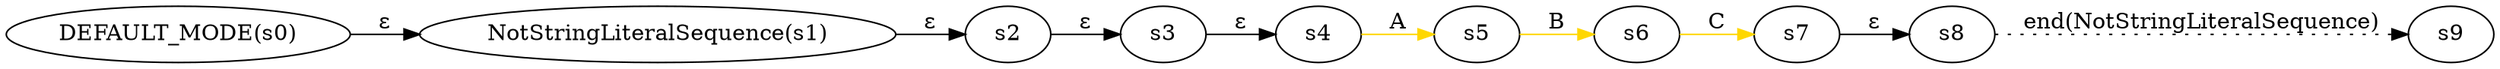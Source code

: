 digraph ATN {
  rankdir=LR;

  "DEFAULT_MODE(s0)" -> "NotStringLiteralSequence(s1)" [label=ε]
  "NotStringLiteralSequence(s1)" -> s2 [label=ε]
  s2 -> s3 [label=ε]
  s3 -> s4 [label=ε]
  s4 -> s5 [label=A color=gold]
  s5 -> s6 [label=B color=gold]
  s6 -> s7 [label=C color=gold]
  s7 -> s8 [label=ε]
  s8 -> s9 [label="end(NotStringLiteralSequence)" style=dotted]
}